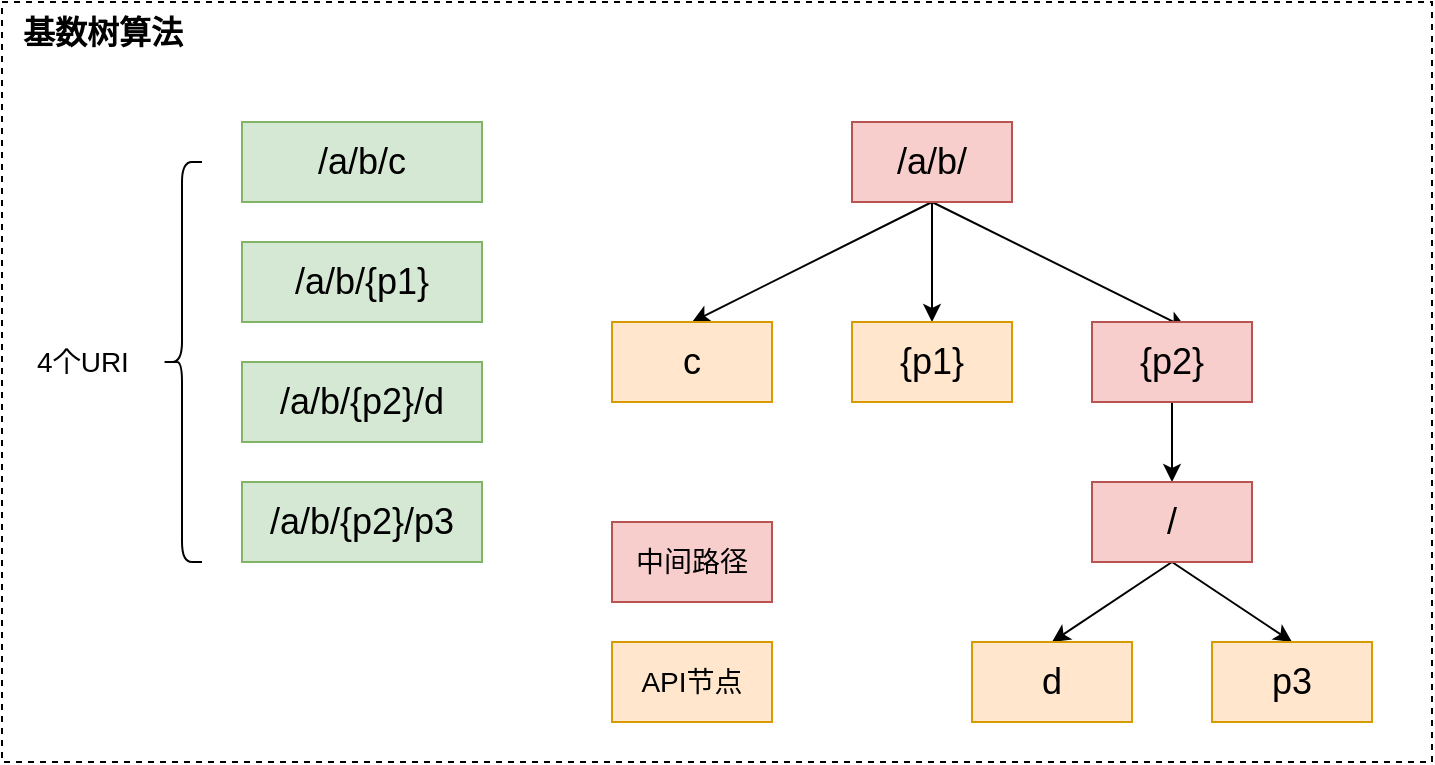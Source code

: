 <mxfile version="21.6.8" type="github">
  <diagram name="第 1 页" id="gYALOFsOwTMyq_LpYY_o">
    <mxGraphModel dx="2261" dy="750" grid="1" gridSize="10" guides="1" tooltips="1" connect="1" arrows="1" fold="1" page="1" pageScale="1" pageWidth="827" pageHeight="1169" math="0" shadow="0">
      <root>
        <mxCell id="0" />
        <mxCell id="1" parent="0" />
        <mxCell id="6lgPx7hgYnfJVN_7jftf-24" value="" style="rounded=0;whiteSpace=wrap;html=1;dashed=1;" vertex="1" parent="1">
          <mxGeometry x="-25" y="160" width="715" height="380" as="geometry" />
        </mxCell>
        <mxCell id="6lgPx7hgYnfJVN_7jftf-9" style="rounded=0;orthogonalLoop=1;jettySize=auto;html=1;exitX=0.5;exitY=1;exitDx=0;exitDy=0;entryX=0.5;entryY=0;entryDx=0;entryDy=0;" edge="1" parent="1" source="6lgPx7hgYnfJVN_7jftf-1" target="6lgPx7hgYnfJVN_7jftf-2">
          <mxGeometry relative="1" as="geometry" />
        </mxCell>
        <mxCell id="6lgPx7hgYnfJVN_7jftf-10" style="edgeStyle=orthogonalEdgeStyle;rounded=0;orthogonalLoop=1;jettySize=auto;html=1;exitX=0.5;exitY=1;exitDx=0;exitDy=0;entryX=0.5;entryY=0;entryDx=0;entryDy=0;" edge="1" parent="1" source="6lgPx7hgYnfJVN_7jftf-1" target="6lgPx7hgYnfJVN_7jftf-3">
          <mxGeometry relative="1" as="geometry" />
        </mxCell>
        <mxCell id="6lgPx7hgYnfJVN_7jftf-11" style="rounded=0;orthogonalLoop=1;jettySize=auto;html=1;exitX=0.5;exitY=1;exitDx=0;exitDy=0;entryX=0.588;entryY=0.075;entryDx=0;entryDy=0;entryPerimeter=0;" edge="1" parent="1" source="6lgPx7hgYnfJVN_7jftf-1" target="6lgPx7hgYnfJVN_7jftf-4">
          <mxGeometry relative="1" as="geometry" />
        </mxCell>
        <mxCell id="6lgPx7hgYnfJVN_7jftf-1" value="&lt;font style=&quot;font-size: 18px;&quot;&gt;/a/b/&lt;/font&gt;" style="rounded=0;whiteSpace=wrap;html=1;fillColor=#f8cecc;strokeColor=#b85450;" vertex="1" parent="1">
          <mxGeometry x="400" y="220" width="80" height="40" as="geometry" />
        </mxCell>
        <mxCell id="6lgPx7hgYnfJVN_7jftf-2" value="&lt;font style=&quot;font-size: 18px;&quot;&gt;c&lt;/font&gt;" style="rounded=0;whiteSpace=wrap;html=1;fillColor=#ffe6cc;strokeColor=#d79b00;" vertex="1" parent="1">
          <mxGeometry x="280" y="320" width="80" height="40" as="geometry" />
        </mxCell>
        <mxCell id="6lgPx7hgYnfJVN_7jftf-3" value="&lt;font style=&quot;font-size: 18px;&quot;&gt;{p1}&lt;/font&gt;" style="rounded=0;whiteSpace=wrap;html=1;fillColor=#ffe6cc;strokeColor=#d79b00;" vertex="1" parent="1">
          <mxGeometry x="400" y="320" width="80" height="40" as="geometry" />
        </mxCell>
        <mxCell id="6lgPx7hgYnfJVN_7jftf-12" style="edgeStyle=orthogonalEdgeStyle;rounded=0;orthogonalLoop=1;jettySize=auto;html=1;exitX=0.5;exitY=1;exitDx=0;exitDy=0;entryX=0.5;entryY=0;entryDx=0;entryDy=0;" edge="1" parent="1" source="6lgPx7hgYnfJVN_7jftf-4" target="6lgPx7hgYnfJVN_7jftf-5">
          <mxGeometry relative="1" as="geometry" />
        </mxCell>
        <mxCell id="6lgPx7hgYnfJVN_7jftf-4" value="&lt;font style=&quot;font-size: 18px;&quot;&gt;{p2}&lt;/font&gt;" style="rounded=0;whiteSpace=wrap;html=1;fillColor=#f8cecc;strokeColor=#b85450;" vertex="1" parent="1">
          <mxGeometry x="520" y="320" width="80" height="40" as="geometry" />
        </mxCell>
        <mxCell id="6lgPx7hgYnfJVN_7jftf-14" style="rounded=0;orthogonalLoop=1;jettySize=auto;html=1;exitX=0.5;exitY=1;exitDx=0;exitDy=0;entryX=0.5;entryY=0;entryDx=0;entryDy=0;" edge="1" parent="1" source="6lgPx7hgYnfJVN_7jftf-5" target="6lgPx7hgYnfJVN_7jftf-7">
          <mxGeometry relative="1" as="geometry" />
        </mxCell>
        <mxCell id="6lgPx7hgYnfJVN_7jftf-15" style="rounded=0;orthogonalLoop=1;jettySize=auto;html=1;exitX=0.5;exitY=1;exitDx=0;exitDy=0;entryX=0.5;entryY=0;entryDx=0;entryDy=0;" edge="1" parent="1" source="6lgPx7hgYnfJVN_7jftf-5" target="6lgPx7hgYnfJVN_7jftf-6">
          <mxGeometry relative="1" as="geometry" />
        </mxCell>
        <mxCell id="6lgPx7hgYnfJVN_7jftf-5" value="&lt;font style=&quot;font-size: 18px;&quot;&gt;/&lt;/font&gt;" style="rounded=0;whiteSpace=wrap;html=1;fillColor=#f8cecc;strokeColor=#b85450;" vertex="1" parent="1">
          <mxGeometry x="520" y="400" width="80" height="40" as="geometry" />
        </mxCell>
        <mxCell id="6lgPx7hgYnfJVN_7jftf-6" value="&lt;font style=&quot;font-size: 18px;&quot;&gt;d&lt;/font&gt;" style="rounded=0;whiteSpace=wrap;html=1;fillColor=#ffe6cc;strokeColor=#d79b00;" vertex="1" parent="1">
          <mxGeometry x="460" y="480" width="80" height="40" as="geometry" />
        </mxCell>
        <mxCell id="6lgPx7hgYnfJVN_7jftf-7" value="&lt;font style=&quot;font-size: 18px;&quot;&gt;p3&lt;/font&gt;" style="rounded=0;whiteSpace=wrap;html=1;fillColor=#ffe6cc;strokeColor=#d79b00;" vertex="1" parent="1">
          <mxGeometry x="580" y="480" width="80" height="40" as="geometry" />
        </mxCell>
        <mxCell id="6lgPx7hgYnfJVN_7jftf-16" value="&lt;font style=&quot;font-size: 18px;&quot;&gt;/a/b/c&lt;/font&gt;" style="rounded=0;whiteSpace=wrap;html=1;fillColor=#d5e8d4;strokeColor=#82b366;" vertex="1" parent="1">
          <mxGeometry x="95" y="220" width="120" height="40" as="geometry" />
        </mxCell>
        <mxCell id="6lgPx7hgYnfJVN_7jftf-17" value="&lt;font style=&quot;font-size: 18px;&quot;&gt;/a/b/{p1}&lt;/font&gt;" style="rounded=0;whiteSpace=wrap;html=1;fillColor=#d5e8d4;strokeColor=#82b366;" vertex="1" parent="1">
          <mxGeometry x="95" y="280" width="120" height="40" as="geometry" />
        </mxCell>
        <mxCell id="6lgPx7hgYnfJVN_7jftf-18" value="&lt;font style=&quot;font-size: 18px;&quot;&gt;/a/b/{p2}/d&lt;/font&gt;" style="rounded=0;whiteSpace=wrap;html=1;fillColor=#d5e8d4;strokeColor=#82b366;" vertex="1" parent="1">
          <mxGeometry x="95" y="340" width="120" height="40" as="geometry" />
        </mxCell>
        <mxCell id="6lgPx7hgYnfJVN_7jftf-19" value="&lt;font style=&quot;font-size: 18px;&quot;&gt;/a/b/{p2}/p3&lt;/font&gt;" style="rounded=0;whiteSpace=wrap;html=1;fillColor=#d5e8d4;strokeColor=#82b366;" vertex="1" parent="1">
          <mxGeometry x="95" y="400" width="120" height="40" as="geometry" />
        </mxCell>
        <mxCell id="6lgPx7hgYnfJVN_7jftf-20" value="&lt;font style=&quot;font-size: 14px;&quot;&gt;中间路径&lt;/font&gt;" style="rounded=0;whiteSpace=wrap;html=1;fillColor=#f8cecc;strokeColor=#b85450;" vertex="1" parent="1">
          <mxGeometry x="280" y="420" width="80" height="40" as="geometry" />
        </mxCell>
        <mxCell id="6lgPx7hgYnfJVN_7jftf-21" value="&lt;font style=&quot;font-size: 14px;&quot;&gt;API节点&lt;/font&gt;" style="rounded=0;whiteSpace=wrap;html=1;fillColor=#ffe6cc;strokeColor=#d79b00;" vertex="1" parent="1">
          <mxGeometry x="280" y="480" width="80" height="40" as="geometry" />
        </mxCell>
        <mxCell id="6lgPx7hgYnfJVN_7jftf-22" value="" style="shape=curlyBracket;whiteSpace=wrap;html=1;rounded=1;labelPosition=left;verticalLabelPosition=middle;align=right;verticalAlign=middle;" vertex="1" parent="1">
          <mxGeometry x="55" y="240" width="20" height="200" as="geometry" />
        </mxCell>
        <mxCell id="6lgPx7hgYnfJVN_7jftf-23" value="&lt;font style=&quot;font-size: 14px;&quot;&gt;4个URI&lt;/font&gt;" style="text;html=1;align=center;verticalAlign=middle;resizable=0;points=[];autosize=1;strokeColor=none;fillColor=none;" vertex="1" parent="1">
          <mxGeometry x="-20" y="325" width="70" height="30" as="geometry" />
        </mxCell>
        <mxCell id="6lgPx7hgYnfJVN_7jftf-25" value="&lt;b&gt;&lt;font style=&quot;font-size: 16px;&quot;&gt;基数树算法&lt;/font&gt;&lt;/b&gt;" style="text;html=1;align=center;verticalAlign=middle;resizable=0;points=[];autosize=1;strokeColor=none;fillColor=none;" vertex="1" parent="1">
          <mxGeometry x="-25" y="160" width="100" height="30" as="geometry" />
        </mxCell>
      </root>
    </mxGraphModel>
  </diagram>
</mxfile>
